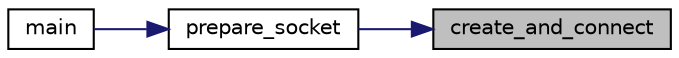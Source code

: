 digraph "create_and_connect"
{
 // LATEX_PDF_SIZE
  edge [fontname="Helvetica",fontsize="10",labelfontname="Helvetica",labelfontsize="10"];
  node [fontname="Helvetica",fontsize="10",shape=record];
  rankdir="RL";
  Node1 [label="create_and_connect",height=0.2,width=0.4,color="black", fillcolor="grey75", style="filled", fontcolor="black",tooltip="Iterate over the struct addrinfo elements to connect to the server."];
  Node1 -> Node2 [dir="back",color="midnightblue",fontsize="10",style="solid",fontname="Helvetica"];
  Node2 [label="prepare_socket",height=0.2,width=0.4,color="black", fillcolor="white", style="filled",URL="$epoll-server_8h.html#a3ad2113f2297a7cbdaa71f370aea7db0",tooltip="Initialize the Addrinfo struct and call create_and bind() and listen(2)"];
  Node2 -> Node3 [dir="back",color="midnightblue",fontsize="10",style="solid",fontname="Helvetica"];
  Node3 [label="main",height=0.2,width=0.4,color="black", fillcolor="white", style="filled",URL="$basic__client_8c.html#a0ddf1224851353fc92bfbff6f499fa97",tooltip=" "];
}
